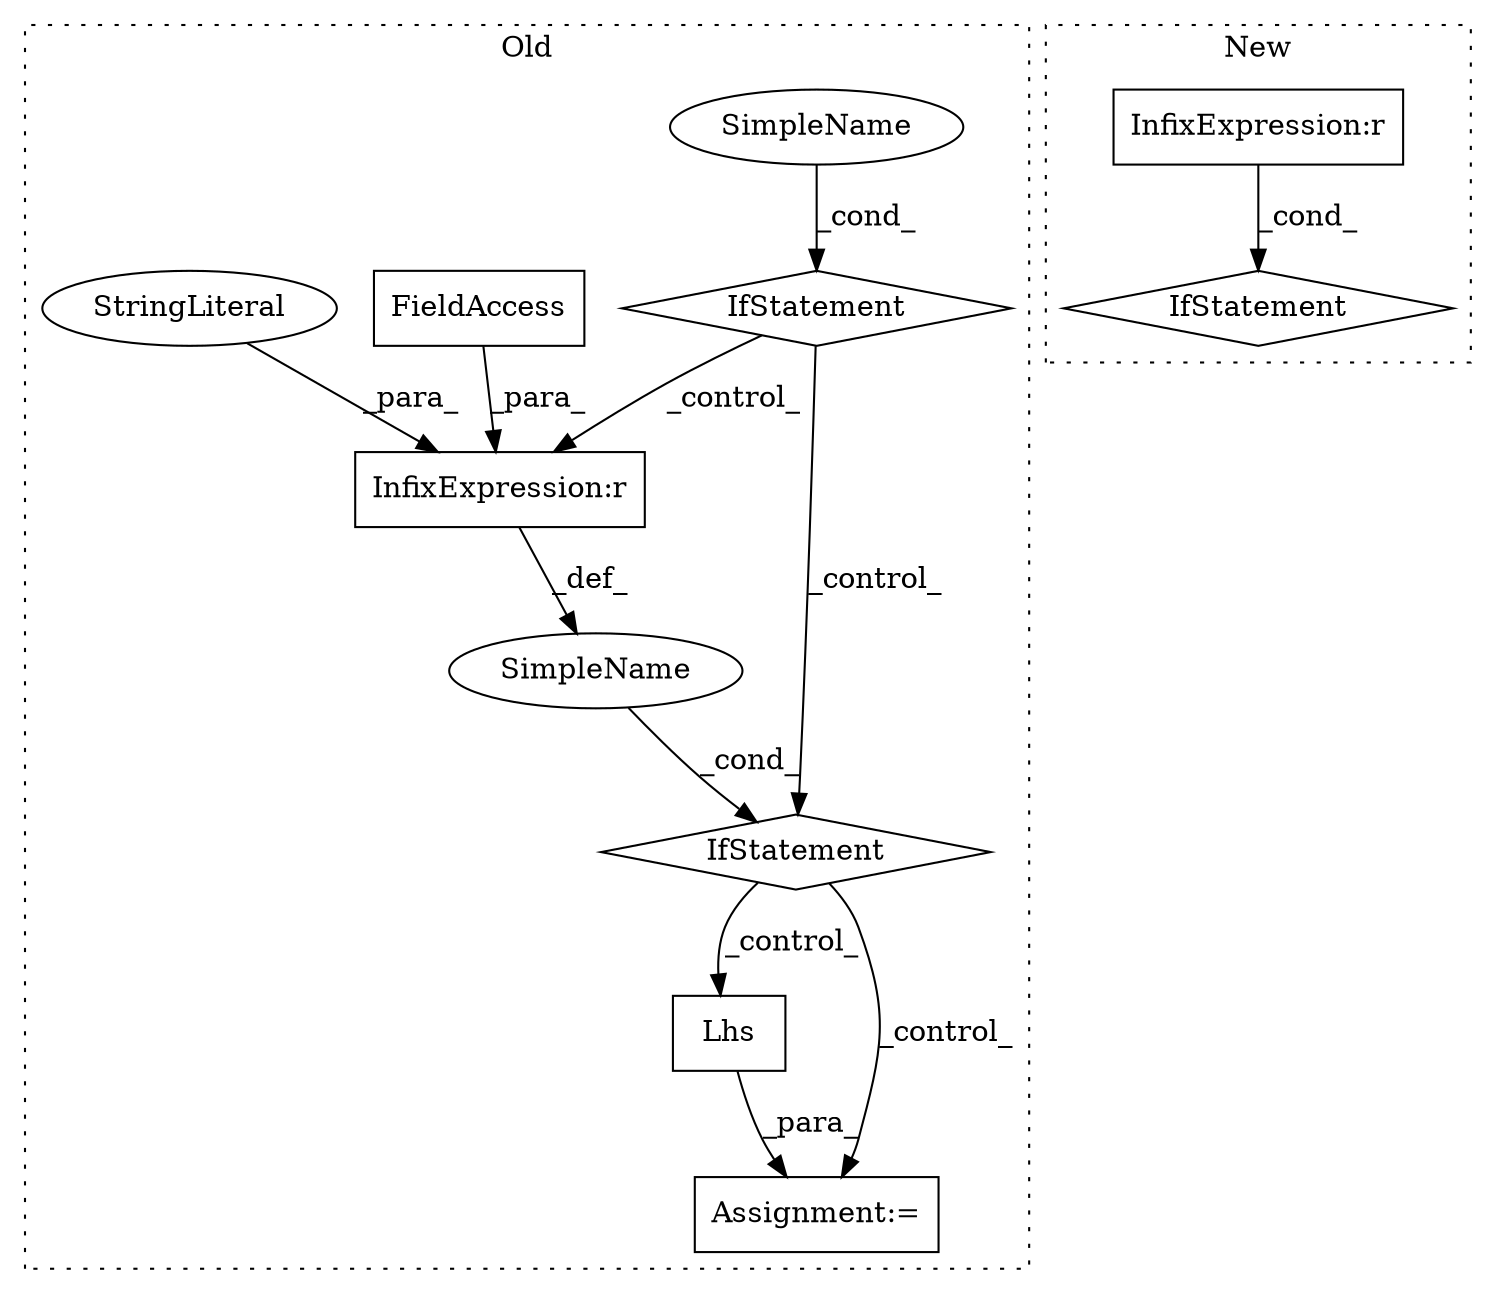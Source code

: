 digraph G {
subgraph cluster0 {
1 [label="Lhs" a="32" s="4955,4985" l="4,1" shape="box"];
3 [label="SimpleName" a="42" s="" l="" shape="ellipse"];
4 [label="InfixExpression:r" a="27" s="4904" l="4" shape="box"];
5 [label="FieldAccess" a="22" s="4881" l="23" shape="box"];
6 [label="IfStatement" a="25" s="4365,4452" l="4,2" shape="diamond"];
7 [label="SimpleName" a="42" s="" l="" shape="ellipse"];
8 [label="Assignment:=" a="7" s="4954" l="1" shape="box"];
9 [label="IfStatement" a="25" s="4877,4913" l="4,2" shape="diamond"];
10 [label="StringLiteral" a="45" s="4908" l="5" shape="ellipse"];
label = "Old";
style="dotted";
}
subgraph cluster1 {
2 [label="IfStatement" a="25" s="4162,4203" l="4,2" shape="diamond"];
11 [label="InfixExpression:r" a="27" s="4195" l="4" shape="box"];
label = "New";
style="dotted";
}
1 -> 8 [label="_para_"];
3 -> 6 [label="_cond_"];
4 -> 7 [label="_def_"];
5 -> 4 [label="_para_"];
6 -> 9 [label="_control_"];
6 -> 4 [label="_control_"];
7 -> 9 [label="_cond_"];
9 -> 1 [label="_control_"];
9 -> 8 [label="_control_"];
10 -> 4 [label="_para_"];
11 -> 2 [label="_cond_"];
}